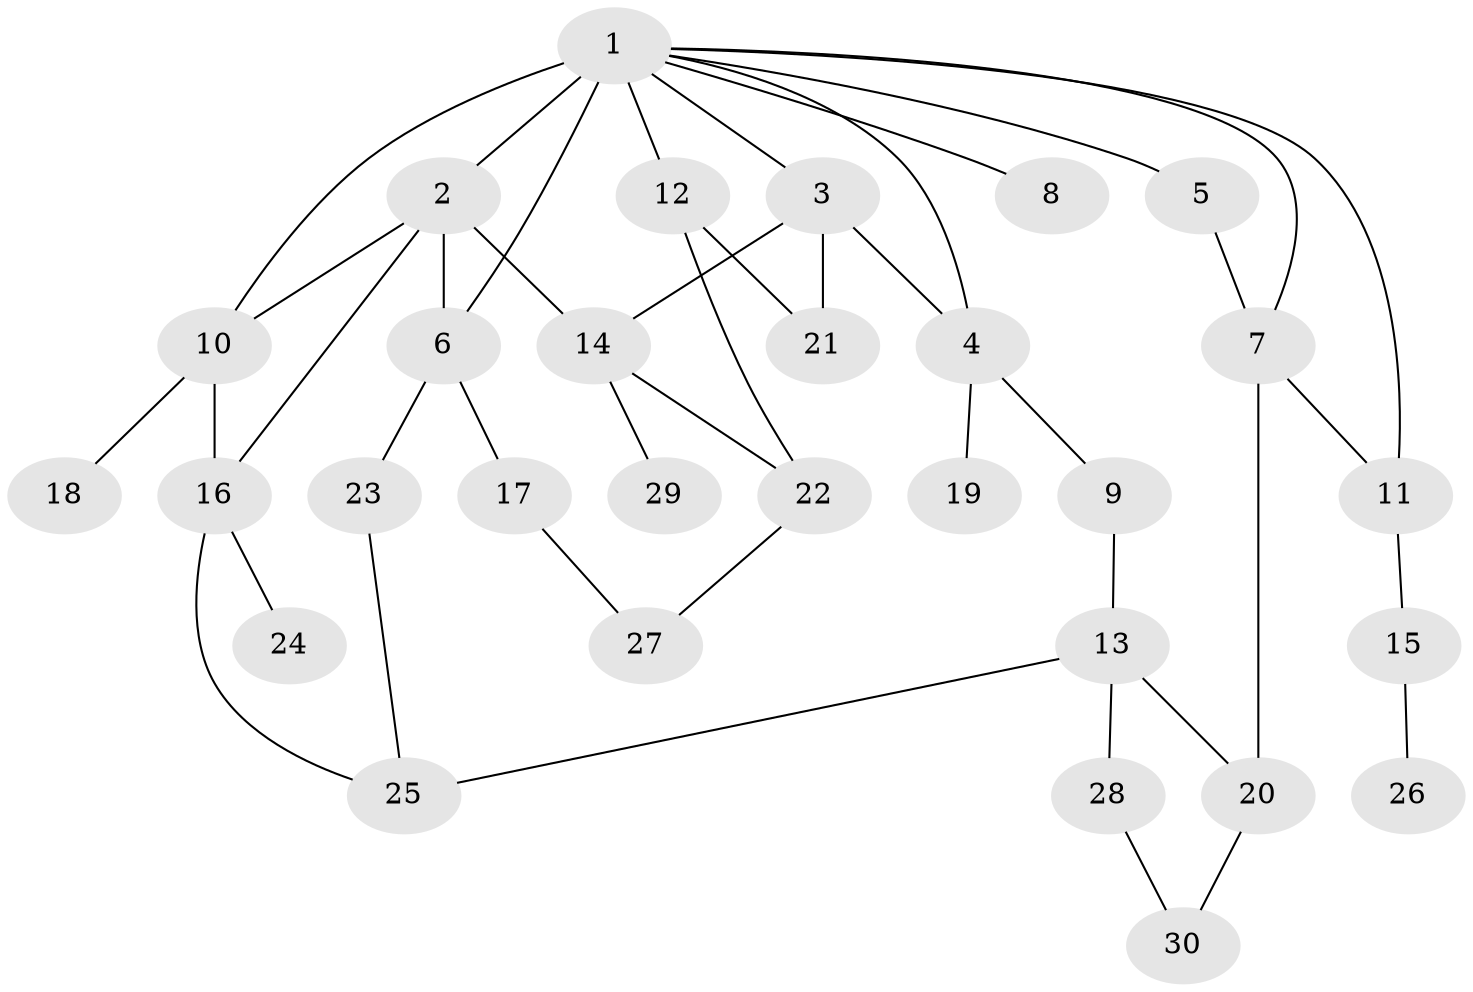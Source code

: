 // original degree distribution, {7: 0.03333333333333333, 9: 0.016666666666666666, 5: 0.08333333333333333, 4: 0.11666666666666667, 2: 0.35, 1: 0.25, 3: 0.15}
// Generated by graph-tools (version 1.1) at 2025/34/03/09/25 02:34:11]
// undirected, 30 vertices, 43 edges
graph export_dot {
graph [start="1"]
  node [color=gray90,style=filled];
  1;
  2;
  3;
  4;
  5;
  6;
  7;
  8;
  9;
  10;
  11;
  12;
  13;
  14;
  15;
  16;
  17;
  18;
  19;
  20;
  21;
  22;
  23;
  24;
  25;
  26;
  27;
  28;
  29;
  30;
  1 -- 2 [weight=5.0];
  1 -- 3 [weight=1.0];
  1 -- 4 [weight=1.0];
  1 -- 5 [weight=1.0];
  1 -- 6 [weight=1.0];
  1 -- 7 [weight=1.0];
  1 -- 8 [weight=1.0];
  1 -- 10 [weight=1.0];
  1 -- 11 [weight=1.0];
  1 -- 12 [weight=1.0];
  2 -- 6 [weight=2.0];
  2 -- 10 [weight=3.0];
  2 -- 14 [weight=1.0];
  2 -- 16 [weight=1.0];
  3 -- 4 [weight=1.0];
  3 -- 14 [weight=1.0];
  3 -- 21 [weight=1.0];
  4 -- 9 [weight=1.0];
  4 -- 19 [weight=1.0];
  5 -- 7 [weight=1.0];
  6 -- 17 [weight=1.0];
  6 -- 23 [weight=2.0];
  7 -- 11 [weight=1.0];
  7 -- 20 [weight=2.0];
  9 -- 13 [weight=1.0];
  10 -- 16 [weight=1.0];
  10 -- 18 [weight=1.0];
  11 -- 15 [weight=1.0];
  12 -- 21 [weight=1.0];
  12 -- 22 [weight=1.0];
  13 -- 20 [weight=1.0];
  13 -- 25 [weight=1.0];
  13 -- 28 [weight=1.0];
  14 -- 22 [weight=1.0];
  14 -- 29 [weight=1.0];
  15 -- 26 [weight=1.0];
  16 -- 24 [weight=1.0];
  16 -- 25 [weight=1.0];
  17 -- 27 [weight=1.0];
  20 -- 30 [weight=1.0];
  22 -- 27 [weight=1.0];
  23 -- 25 [weight=1.0];
  28 -- 30 [weight=1.0];
}
